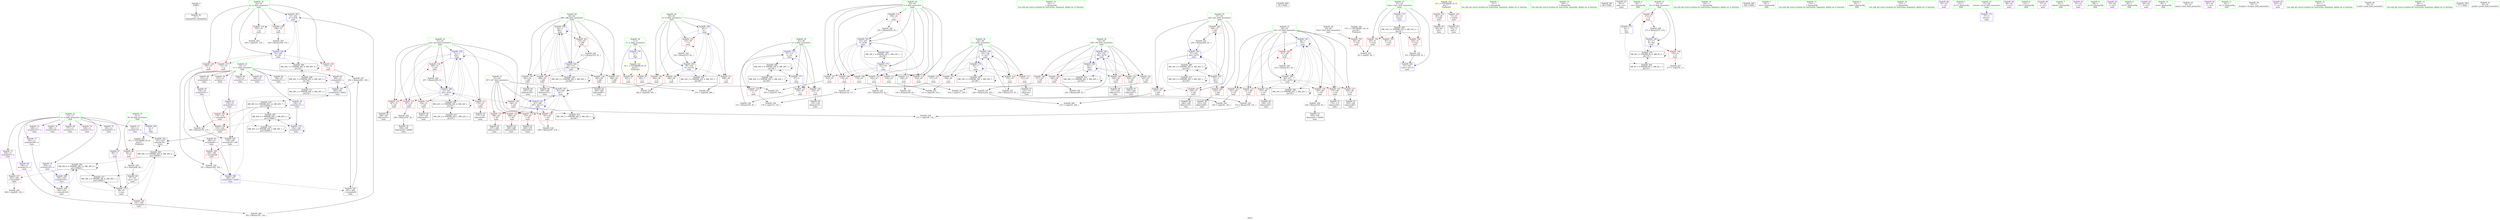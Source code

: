 digraph "SVFG" {
	label="SVFG";

	Node0x55807e6abb30 [shape=record,color=grey,label="{NodeID: 0\nNullPtr}"];
	Node0x55807e6abb30 -> Node0x55807e6afe70[style=solid];
	Node0x55807e6e7640 [shape=record,color=grey,label="{NodeID: 263\n166 = cmp(165, 128, )\n}"];
	Node0x55807e6dfa50 [shape=record,color=blue,label="{NodeID: 180\n45\<--136\ni\<--inc17\nmain\n}"];
	Node0x55807e6dfa50 -> Node0x55807e6d7db0[style=dashed];
	Node0x55807e6dfa50 -> Node0x55807e6dc5c0[style=dashed];
	Node0x55807e6dfa50 -> Node0x55807e6dc690[style=dashed];
	Node0x55807e6dfa50 -> Node0x55807e6dc760[style=dashed];
	Node0x55807e6dfa50 -> Node0x55807e6df710[style=dashed];
	Node0x55807e6dfa50 -> Node0x55807e6dfa50[style=dashed];
	Node0x55807e6dfa50 -> Node0x55807e6fe220[style=dashed];
	Node0x55807e6d6f10 [shape=record,color=red,label="{NodeID: 97\n104\<--7\n\<--L\nmain\n}"];
	Node0x55807e6d6f10 -> Node0x55807e6dc030[style=solid];
	Node0x55807e6ac250 [shape=record,color=green,label="{NodeID: 14\n101\<--1\n\<--dummyObj\nCan only get source location for instruction, argument, global var or function.}"];
	Node0x55807e716a70 [shape=record,color=black,label="{NodeID: 360\n93 = PHI()\n}"];
	Node0x55807e6da700 [shape=record,color=blue,label="{NodeID: 194\n55\<--250\ni58\<--inc79\nmain\n}"];
	Node0x55807e6da700 -> Node0x55807e6dd940[style=dashed];
	Node0x55807e6da700 -> Node0x55807e6dda10[style=dashed];
	Node0x55807e6da700 -> Node0x55807e6ddae0[style=dashed];
	Node0x55807e6da700 -> Node0x55807e6ddbb0[style=dashed];
	Node0x55807e6da700 -> Node0x55807e6ddc80[style=dashed];
	Node0x55807e6da700 -> Node0x55807e6e0270[style=dashed];
	Node0x55807e6da700 -> Node0x55807e6da700[style=dashed];
	Node0x55807e6da700 -> Node0x55807e6ffb20[style=dashed];
	Node0x55807e6d7a70 [shape=record,color=red,label="{NodeID: 111\n149\<--43\n\<--l\nmain\n}"];
	Node0x55807e6d7a70 -> Node0x55807e6e3930[style=solid];
	Node0x55807e6af280 [shape=record,color=green,label="{NodeID: 28\n43\<--44\nl\<--l_field_insensitive\nmain\n}"];
	Node0x55807e6af280 -> Node0x55807e6d7730[style=solid];
	Node0x55807e6af280 -> Node0x55807e6d7800[style=solid];
	Node0x55807e6af280 -> Node0x55807e6d78d0[style=solid];
	Node0x55807e6af280 -> Node0x55807e6d79a0[style=solid];
	Node0x55807e6af280 -> Node0x55807e6d7a70[style=solid];
	Node0x55807e6af280 -> Node0x55807e6d7b40[style=solid];
	Node0x55807e6af280 -> Node0x55807e6d7c10[style=solid];
	Node0x55807e6af280 -> Node0x55807e6d7ce0[style=solid];
	Node0x55807e6af280 -> Node0x55807e6df640[style=solid];
	Node0x55807e6af280 -> Node0x55807e6da7d0[style=solid];
	Node0x55807e6dcd10 [shape=record,color=red,label="{NodeID: 125\n173\<--49\n\<--i19\nmain\n}"];
	Node0x55807e6dcd10 -> Node0x55807e6d80d0[style=solid];
	Node0x55807e6afe70 [shape=record,color=black,label="{NodeID: 42\n2\<--3\ndummyVal\<--dummyVal\n}"];
	Node0x55807e6fd820 [shape=record,color=black,label="{NodeID: 305\nMR_14V_3 = PHI(MR_14V_4, MR_14V_2, )\npts\{42 \}\n}"];
	Node0x55807e6fd820 -> Node0x55807e6d74c0[style=dashed];
	Node0x55807e6fd820 -> Node0x55807e6d7590[style=dashed];
	Node0x55807e6fd820 -> Node0x55807e6d7660[style=dashed];
	Node0x55807e6fd820 -> Node0x55807e6daf20[style=dashed];
	Node0x55807e6dd870 [shape=record,color=red,label="{NodeID: 139\n193\<--53\n\<--p\nmain\n}"];
	Node0x55807e6dd870 -> Node0x55807e6db8b0[style=solid];
	Node0x55807e6d84e0 [shape=record,color=black,label="{NodeID: 56\n199\<--198\nidxprom49\<--add48\nmain\n}"];
	Node0x55807e701e20 [shape=record,color=yellow,style=double,label="{NodeID: 319\n2V_1 = ENCHI(MR_2V_0)\npts\{1 \}\nFun[main]}"];
	Node0x55807e701e20 -> Node0x55807e6d7250[style=dashed];
	Node0x55807e701e20 -> Node0x55807e6d7320[style=dashed];
	Node0x55807e6e3db0 [shape=record,color=grey,label="{NodeID: 236\n131 = Binary(130, 81, )\n}"];
	Node0x55807e6e3db0 -> Node0x55807e6df980[style=solid];
	Node0x55807e6de3d0 [shape=record,color=red,label="{NodeID: 153\n279\<--61\n\<--i87\nmain\n}"];
	Node0x55807e6de3d0 -> Node0x55807e6d88f0[style=solid];
	Node0x55807e6d9040 [shape=record,color=purple,label="{NodeID: 70\n238\<--11\narrayidx72\<--u\nmain\n}"];
	Node0x55807e6dbd30 [shape=record,color=grey,label="{NodeID: 250\n169 = Binary(168, 170, )\n}"];
	Node0x55807e6dbd30 -> Node0x55807e6dfd90[style=solid];
	Node0x55807e6def30 [shape=record,color=red,label="{NodeID: 167\n285\<--284\n\<--arrayidx97\nmain\n}"];
	Node0x55807e6def30 -> Node0x55807e6e6bc0[style=solid];
	Node0x55807e6d9ba0 [shape=record,color=purple,label="{NodeID: 84\n196\<--14\narrayidx47\<--v\nmain\n}"];
	Node0x55807e6ce2d0 [shape=record,color=green,label="{NodeID: 1\n5\<--1\n\<--dummyObj\nCan only get source location for instruction, argument, global var or function.}"];
	Node0x55807e6dfb20 [shape=record,color=blue,label="{NodeID: 181\n49\<--5\ni19\<--\nmain\n}"];
	Node0x55807e6dfb20 -> Node0x55807e6dcaa0[style=dashed];
	Node0x55807e6dfb20 -> Node0x55807e6dcb70[style=dashed];
	Node0x55807e6dfb20 -> Node0x55807e6dcc40[style=dashed];
	Node0x55807e6dfb20 -> Node0x55807e6dcd10[style=dashed];
	Node0x55807e6dfb20 -> Node0x55807e6dcde0[style=dashed];
	Node0x55807e6dfb20 -> Node0x55807e6dceb0[style=dashed];
	Node0x55807e6dfb20 -> Node0x55807e6dcf80[style=dashed];
	Node0x55807e6dfb20 -> Node0x55807e6dfb20[style=dashed];
	Node0x55807e6dfb20 -> Node0x55807e6e01a0[style=dashed];
	Node0x55807e6dfb20 -> Node0x55807e6fec20[style=dashed];
	Node0x55807e6d6fe0 [shape=record,color=red,label="{NodeID: 98\n261\<--7\n\<--L\nmain\n}"];
	Node0x55807e6d6fe0 -> Node0x55807e6e74c0[style=solid];
	Node0x55807e6ac350 [shape=record,color=green,label="{NodeID: 15\n128\<--1\n\<--dummyObj\nCan only get source location for instruction, argument, global var or function.}"];
	Node0x55807e716e40 [shape=record,color=black,label="{NodeID: 361\n89 = PHI()\n}"];
	Node0x55807e6da7d0 [shape=record,color=blue,label="{NodeID: 195\n43\<--255\nl\<--inc82\nmain\n}"];
	Node0x55807e6da7d0 -> Node0x55807e6d7730[style=dashed];
	Node0x55807e6da7d0 -> Node0x55807e6d7800[style=dashed];
	Node0x55807e6da7d0 -> Node0x55807e6d78d0[style=dashed];
	Node0x55807e6da7d0 -> Node0x55807e6d79a0[style=dashed];
	Node0x55807e6da7d0 -> Node0x55807e6d7a70[style=dashed];
	Node0x55807e6da7d0 -> Node0x55807e6d7b40[style=dashed];
	Node0x55807e6da7d0 -> Node0x55807e6d7c10[style=dashed];
	Node0x55807e6da7d0 -> Node0x55807e6d7ce0[style=dashed];
	Node0x55807e6da7d0 -> Node0x55807e6da7d0[style=dashed];
	Node0x55807e6da7d0 -> Node0x55807e6fdd20[style=dashed];
	Node0x55807e6d7b40 [shape=record,color=red,label="{NodeID: 112\n218\<--43\n\<--l\nmain\n}"];
	Node0x55807e6d7b40 -> Node0x55807e6dc1b0[style=solid];
	Node0x55807e6af350 [shape=record,color=green,label="{NodeID: 29\n45\<--46\ni\<--i_field_insensitive\nmain\n}"];
	Node0x55807e6af350 -> Node0x55807e6d7db0[style=solid];
	Node0x55807e6af350 -> Node0x55807e6dc5c0[style=solid];
	Node0x55807e6af350 -> Node0x55807e6dc690[style=solid];
	Node0x55807e6af350 -> Node0x55807e6dc760[style=solid];
	Node0x55807e6af350 -> Node0x55807e6df710[style=solid];
	Node0x55807e6af350 -> Node0x55807e6dfa50[style=solid];
	Node0x55807e6dcde0 [shape=record,color=red,label="{NodeID: 126\n183\<--49\n\<--i19\nmain\n}"];
	Node0x55807e6dcde0 -> Node0x55807e6e43b0[style=solid];
	Node0x55807e6aff70 [shape=record,color=black,label="{NodeID: 43\n36\<--5\nmain_ret\<--\nmain\n}"];
	Node0x55807e6fdd20 [shape=record,color=black,label="{NodeID: 306\nMR_16V_2 = PHI(MR_16V_4, MR_16V_1, )\npts\{44 \}\n}"];
	Node0x55807e6fdd20 -> Node0x55807e6df640[style=dashed];
	Node0x55807e6dd940 [shape=record,color=red,label="{NodeID: 140\n217\<--55\n\<--i58\nmain\n}"];
	Node0x55807e6dd940 -> Node0x55807e6dc1b0[style=solid];
	Node0x55807e6d85b0 [shape=record,color=black,label="{NodeID: 57\n230\<--229\nidxprom67\<--\nmain\n}"];
	Node0x55807e702940 [shape=record,color=yellow,style=double,label="{NodeID: 320\n4V_1 = ENCHI(MR_4V_0)\npts\{6 \}\nFun[main]}"];
	Node0x55807e702940 -> Node0x55807e6d6e40[style=dashed];
	Node0x55807e6e3f30 [shape=record,color=grey,label="{NodeID: 237\n226 = Binary(224, 225, )\n}"];
	Node0x55807e6e3f30 -> Node0x55807e6e71c0[style=solid];
	Node0x55807e6de4a0 [shape=record,color=red,label="{NodeID: 154\n288\<--61\n\<--i87\nmain\n}"];
	Node0x55807e6de4a0 -> Node0x55807e6d8a90[style=solid];
	Node0x55807e6d9110 [shape=record,color=purple,label="{NodeID: 71\n241\<--11\narrayidx74\<--u\nmain\n}"];
	Node0x55807e6d9110 -> Node0x55807e6da560[style=solid];
	Node0x55807e6dbeb0 [shape=record,color=grey,label="{NodeID: 251\n85 = cmp(83, 84, )\n}"];
	Node0x55807e6df000 [shape=record,color=red,label="{NodeID: 168\n302\<--301\n\<--arrayidx108\nmain\n}"];
	Node0x55807e6d9c70 [shape=record,color=purple,label="{NodeID: 85\n200\<--14\narrayidx50\<--v\nmain\n}"];
	Node0x55807e6d9c70 -> Node0x55807e6ded90[style=solid];
	Node0x55807e6d9c70 -> Node0x55807e6e0000[style=solid];
	Node0x55807e6ae920 [shape=record,color=green,label="{NodeID: 2\n16\<--1\n.str\<--dummyObj\nGlob }"];
	Node0x55807e6dfbf0 [shape=record,color=blue,label="{NodeID: 182\n51\<--5\nj24\<--\nmain\n}"];
	Node0x55807e6dfbf0 -> Node0x55807e6dd050[style=dashed];
	Node0x55807e6dfbf0 -> Node0x55807e6dd120[style=dashed];
	Node0x55807e6dfbf0 -> Node0x55807e6dd1f0[style=dashed];
	Node0x55807e6dfbf0 -> Node0x55807e6dd2c0[style=dashed];
	Node0x55807e6dfbf0 -> Node0x55807e6dd390[style=dashed];
	Node0x55807e6dfbf0 -> Node0x55807e6dd460[style=dashed];
	Node0x55807e6dfbf0 -> Node0x55807e6dfbf0[style=dashed];
	Node0x55807e6dfbf0 -> Node0x55807e6e00d0[style=dashed];
	Node0x55807e6dfbf0 -> Node0x55807e6fa620[style=dashed];
	Node0x55807e6d70b0 [shape=record,color=red,label="{NodeID: 99\n272\<--9\n\<--N\nmain\n}"];
	Node0x55807e6d70b0 -> Node0x55807e6dba30[style=solid];
	Node0x55807e6b0b00 [shape=record,color=green,label="{NodeID: 16\n163\<--1\n\<--dummyObj\nCan only get source location for instruction, argument, global var or function.}"];
	Node0x55807e716f40 [shape=record,color=black,label="{NodeID: 362\n304 = PHI()\n}"];
	Node0x55807e6da8a0 [shape=record,color=blue,label="{NodeID: 196\n59\<--5\nk\<--\nmain\n}"];
	Node0x55807e6da8a0 -> Node0x55807e6de090[style=dashed];
	Node0x55807e6da8a0 -> Node0x55807e6de160[style=dashed];
	Node0x55807e6da8a0 -> Node0x55807e6de230[style=dashed];
	Node0x55807e6da8a0 -> Node0x55807e6de300[style=dashed];
	Node0x55807e6da8a0 -> Node0x55807e6dae50[style=dashed];
	Node0x55807e6da8a0 -> Node0x55807e700520[style=dashed];
	Node0x55807e6d7c10 [shape=record,color=red,label="{NodeID: 113\n224\<--43\n\<--l\nmain\n}"];
	Node0x55807e6d7c10 -> Node0x55807e6e3f30[style=solid];
	Node0x55807e6af420 [shape=record,color=green,label="{NodeID: 30\n47\<--48\nj\<--j_field_insensitive\nmain\n}"];
	Node0x55807e6af420 -> Node0x55807e6dc830[style=solid];
	Node0x55807e6af420 -> Node0x55807e6dc900[style=solid];
	Node0x55807e6af420 -> Node0x55807e6dc9d0[style=solid];
	Node0x55807e6af420 -> Node0x55807e6df7e0[style=solid];
	Node0x55807e6af420 -> Node0x55807e6df980[style=solid];
	Node0x55807e6dceb0 [shape=record,color=red,label="{NodeID: 127\n194\<--49\n\<--i19\nmain\n}"];
	Node0x55807e6dceb0 -> Node0x55807e6d8410[style=solid];
	Node0x55807e6b0040 [shape=record,color=black,label="{NodeID: 44\n69\<--66\ncall\<--\nmain\n}"];
	Node0x55807e6fe220 [shape=record,color=black,label="{NodeID: 307\nMR_18V_2 = PHI(MR_18V_3, MR_18V_1, )\npts\{46 \}\n}"];
	Node0x55807e6fe220 -> Node0x55807e6df710[style=dashed];
	Node0x55807e6fe220 -> Node0x55807e6fe220[style=dashed];
	Node0x55807e6dda10 [shape=record,color=red,label="{NodeID: 141\n225\<--55\n\<--i58\nmain\n}"];
	Node0x55807e6dda10 -> Node0x55807e6e3f30[style=solid];
	Node0x55807e6d8680 [shape=record,color=black,label="{NodeID: 58\n233\<--232\nidxprom69\<--\nmain\n}"];
	Node0x55807e702a20 [shape=record,color=yellow,style=double,label="{NodeID: 321\n6V_1 = ENCHI(MR_6V_0)\npts\{8 \}\nFun[main]}"];
	Node0x55807e702a20 -> Node0x55807e6d6f10[style=dashed];
	Node0x55807e702a20 -> Node0x55807e6d6fe0[style=dashed];
	Node0x55807e6e40b0 [shape=record,color=grey,label="{NodeID: 238\n308 = Binary(307, 274, )\n}"];
	Node0x55807e6e40b0 -> Node0x55807e6dacb0[style=solid];
	Node0x55807e6de570 [shape=record,color=red,label="{NodeID: 155\n296\<--61\n\<--i87\nmain\n}"];
	Node0x55807e6de570 -> Node0x55807e6d8c30[style=solid];
	Node0x55807e6d91e0 [shape=record,color=purple,label="{NodeID: 72\n281\<--11\narrayidx95\<--u\nmain\n}"];
	Node0x55807e6dc030 [shape=record,color=grey,label="{NodeID: 252\n105 = cmp(103, 104, )\n}"];
	Node0x55807e6df0d0 [shape=record,color=blue,label="{NodeID: 169\n4\<--5\nB\<--\nGlob }"];
	Node0x55807e6df0d0 -> Node0x55807e702940[style=dashed];
	Node0x55807e6d9d40 [shape=record,color=purple,label="{NodeID: 86\n231\<--14\narrayidx68\<--v\nmain\n}"];
	Node0x55807e6aee60 [shape=record,color=green,label="{NodeID: 3\n18\<--1\n.str.1\<--dummyObj\nGlob }"];
	Node0x55807e6dfcc0 [shape=record,color=blue,label="{NodeID: 183\n53\<--162\np\<--sub34\nmain\n}"];
	Node0x55807e6dfcc0 -> Node0x55807e6dd530[style=dashed];
	Node0x55807e6dfcc0 -> Node0x55807e6dd600[style=dashed];
	Node0x55807e6dfcc0 -> Node0x55807e6dfd90[style=dashed];
	Node0x55807e6dfcc0 -> Node0x55807e6f2020[style=dashed];
	Node0x55807e6d7180 [shape=record,color=red,label="{NodeID: 100\n276\<--9\n\<--N\nmain\n}"];
	Node0x55807e6d7180 -> Node0x55807e6e6d40[style=solid];
	Node0x55807e6b0c00 [shape=record,color=green,label="{NodeID: 17\n170\<--1\n\<--dummyObj\nCan only get source location for instruction, argument, global var or function.}"];
	Node0x55807e6da970 [shape=record,color=blue,label="{NodeID: 197\n61\<--264\ni87\<--\nmain\n}"];
	Node0x55807e6da970 -> Node0x55807e6de3d0[style=dashed];
	Node0x55807e6da970 -> Node0x55807e6de4a0[style=dashed];
	Node0x55807e6da970 -> Node0x55807e6de570[style=dashed];
	Node0x55807e6da970 -> Node0x55807e6de640[style=dashed];
	Node0x55807e6da970 -> Node0x55807e6da970[style=dashed];
	Node0x55807e6da970 -> Node0x55807e6dacb0[style=dashed];
	Node0x55807e6da970 -> Node0x55807e700a20[style=dashed];
	Node0x55807e6d7ce0 [shape=record,color=red,label="{NodeID: 114\n254\<--43\n\<--l\nmain\n}"];
	Node0x55807e6d7ce0 -> Node0x55807e6e4530[style=solid];
	Node0x55807e6af4f0 [shape=record,color=green,label="{NodeID: 31\n49\<--50\ni19\<--i19_field_insensitive\nmain\n}"];
	Node0x55807e6af4f0 -> Node0x55807e6dcaa0[style=solid];
	Node0x55807e6af4f0 -> Node0x55807e6dcb70[style=solid];
	Node0x55807e6af4f0 -> Node0x55807e6dcc40[style=solid];
	Node0x55807e6af4f0 -> Node0x55807e6dcd10[style=solid];
	Node0x55807e6af4f0 -> Node0x55807e6dcde0[style=solid];
	Node0x55807e6af4f0 -> Node0x55807e6dceb0[style=solid];
	Node0x55807e6af4f0 -> Node0x55807e6dcf80[style=solid];
	Node0x55807e6af4f0 -> Node0x55807e6dfb20[style=solid];
	Node0x55807e6af4f0 -> Node0x55807e6e01a0[style=solid];
	Node0x55807e6dcf80 [shape=record,color=red,label="{NodeID: 128\n211\<--49\n\<--i19\nmain\n}"];
	Node0x55807e6dcf80 -> Node0x55807e6e2eb0[style=solid];
	Node0x55807e6b0110 [shape=record,color=black,label="{NodeID: 45\n75\<--72\ncall1\<--\nmain\n}"];
	Node0x55807e6fe720 [shape=record,color=black,label="{NodeID: 308\nMR_20V_2 = PHI(MR_20V_3, MR_20V_1, )\npts\{48 \}\n}"];
	Node0x55807e6fe720 -> Node0x55807e6f7920[style=dashed];
	Node0x55807e6fe720 -> Node0x55807e6fe720[style=dashed];
	Node0x55807e6ddae0 [shape=record,color=red,label="{NodeID: 142\n229\<--55\n\<--i58\nmain\n}"];
	Node0x55807e6ddae0 -> Node0x55807e6d85b0[style=solid];
	Node0x55807e6d8750 [shape=record,color=black,label="{NodeID: 59\n237\<--236\nidxprom71\<--\nmain\n}"];
	Node0x55807e6e4230 [shape=record,color=grey,label="{NodeID: 239\n250 = Binary(249, 81, )\n}"];
	Node0x55807e6e4230 -> Node0x55807e6da700[style=solid];
	Node0x55807e6de640 [shape=record,color=red,label="{NodeID: 156\n307\<--61\n\<--i87\nmain\n}"];
	Node0x55807e6de640 -> Node0x55807e6e40b0[style=solid];
	Node0x55807e6d92b0 [shape=record,color=purple,label="{NodeID: 73\n284\<--11\narrayidx97\<--u\nmain\n}"];
	Node0x55807e6d92b0 -> Node0x55807e6def30[style=solid];
	Node0x55807e6dc1b0 [shape=record,color=grey,label="{NodeID: 253\n219 = cmp(217, 218, )\n}"];
	Node0x55807e6df1d0 [shape=record,color=blue,label="{NodeID: 170\n7\<--5\nL\<--\nGlob }"];
	Node0x55807e6df1d0 -> Node0x55807e702a20[style=dashed];
	Node0x55807e6d9e10 [shape=record,color=purple,label="{NodeID: 87\n234\<--14\narrayidx70\<--v\nmain\n}"];
	Node0x55807e6d9e10 -> Node0x55807e6dee60[style=solid];
	Node0x55807e6aec80 [shape=record,color=green,label="{NodeID: 4\n20\<--1\nstdin\<--dummyObj\nGlob }"];
	Node0x55807e6dfd90 [shape=record,color=blue,label="{NodeID: 184\n53\<--169\np\<--div\nmain\n}"];
	Node0x55807e6dfd90 -> Node0x55807e6dd6d0[style=dashed];
	Node0x55807e6dfd90 -> Node0x55807e6dd7a0[style=dashed];
	Node0x55807e6dfd90 -> Node0x55807e6dd870[style=dashed];
	Node0x55807e6dfd90 -> Node0x55807e6f2020[style=dashed];
	Node0x55807e6d7250 [shape=record,color=red,label="{NodeID: 101\n66\<--20\n\<--stdin\nmain\n}"];
	Node0x55807e6d7250 -> Node0x55807e6b0040[style=solid];
	Node0x55807e6b0d00 [shape=record,color=green,label="{NodeID: 18\n274\<--1\n\<--dummyObj\nCan only get source location for instruction, argument, global var or function.}"];
	Node0x55807e6daa40 [shape=record,color=blue,label="{NodeID: 198\n63\<--5\nj88\<--\nmain\n}"];
	Node0x55807e6daa40 -> Node0x55807e6de710[style=dashed];
	Node0x55807e6daa40 -> Node0x55807e6de7e0[style=dashed];
	Node0x55807e6daa40 -> Node0x55807e6de8b0[style=dashed];
	Node0x55807e6daa40 -> Node0x55807e6de980[style=dashed];
	Node0x55807e6daa40 -> Node0x55807e6dea50[style=dashed];
	Node0x55807e6daa40 -> Node0x55807e6daa40[style=dashed];
	Node0x55807e6daa40 -> Node0x55807e6dad80[style=dashed];
	Node0x55807e6daa40 -> Node0x55807e700f20[style=dashed];
	Node0x55807e6d7db0 [shape=record,color=red,label="{NodeID: 115\n109\<--45\n\<--i\nmain\n}"];
	Node0x55807e6d7db0 -> Node0x55807e6dc4b0[style=solid];
	Node0x55807e6af5c0 [shape=record,color=green,label="{NodeID: 32\n51\<--52\nj24\<--j24_field_insensitive\nmain\n}"];
	Node0x55807e6af5c0 -> Node0x55807e6dd050[style=solid];
	Node0x55807e6af5c0 -> Node0x55807e6dd120[style=solid];
	Node0x55807e6af5c0 -> Node0x55807e6dd1f0[style=solid];
	Node0x55807e6af5c0 -> Node0x55807e6dd2c0[style=solid];
	Node0x55807e6af5c0 -> Node0x55807e6dd390[style=solid];
	Node0x55807e6af5c0 -> Node0x55807e6dd460[style=solid];
	Node0x55807e6af5c0 -> Node0x55807e6dfbf0[style=solid];
	Node0x55807e6af5c0 -> Node0x55807e6e00d0[style=solid];
	Node0x55807e6fa620 [shape=record,color=black,label="{NodeID: 295\nMR_24V_3 = PHI(MR_24V_4, MR_24V_2, )\npts\{52 \}\n}"];
	Node0x55807e6fa620 -> Node0x55807e6dfbf0[style=dashed];
	Node0x55807e6fa620 -> Node0x55807e6fa620[style=dashed];
	Node0x55807e6fa620 -> Node0x55807e6ff120[style=dashed];
	Node0x55807e6dd050 [shape=record,color=red,label="{NodeID: 129\n148\<--51\n\<--j24\nmain\n}"];
	Node0x55807e6dd050 -> Node0x55807e6e6ec0[style=solid];
	Node0x55807e6b01e0 [shape=record,color=black,label="{NodeID: 46\n97\<--95\nconv\<--mul\nmain\n}"];
	Node0x55807e6b01e0 -> Node0x55807e6df570[style=solid];
	Node0x55807e6fec20 [shape=record,color=black,label="{NodeID: 309\nMR_22V_2 = PHI(MR_22V_3, MR_22V_1, )\npts\{50 \}\n}"];
	Node0x55807e6fec20 -> Node0x55807e6dfb20[style=dashed];
	Node0x55807e6fec20 -> Node0x55807e6fec20[style=dashed];
	Node0x55807e6e2eb0 [shape=record,color=grey,label="{NodeID: 226\n212 = Binary(211, 81, )\n}"];
	Node0x55807e6e2eb0 -> Node0x55807e6e01a0[style=solid];
	Node0x55807e6ddbb0 [shape=record,color=red,label="{NodeID: 143\n236\<--55\n\<--i58\nmain\n}"];
	Node0x55807e6ddbb0 -> Node0x55807e6d8750[style=solid];
	Node0x55807e6d8820 [shape=record,color=black,label="{NodeID: 60\n240\<--239\nidxprom73\<--\nmain\n}"];
	Node0x55807e6e43b0 [shape=record,color=grey,label="{NodeID: 240\n184 = Binary(183, 81, )\n}"];
	Node0x55807e6e43b0 -> Node0x55807e6d8270[style=solid];
	Node0x55807e6de710 [shape=record,color=red,label="{NodeID: 157\n268\<--63\n\<--j88\nmain\n}"];
	Node0x55807e6de710 -> Node0x55807e6e7340[style=solid];
	Node0x55807e6d9380 [shape=record,color=purple,label="{NodeID: 74\n290\<--11\narrayidx101\<--u\nmain\n}"];
	Node0x55807e6dc330 [shape=record,color=grey,label="{NodeID: 254\n144 = cmp(141, 143, )\n}"];
	Node0x55807e6df2d0 [shape=record,color=blue,label="{NodeID: 171\n9\<--5\nN\<--\nGlob }"];
	Node0x55807e6df2d0 -> Node0x55807e6fd320[style=dashed];
	Node0x55807e6d9ee0 [shape=record,color=purple,label="{NodeID: 88\n67\<--16\n\<--.str\nmain\n}"];
	Node0x55807e6aed10 [shape=record,color=green,label="{NodeID: 5\n21\<--1\n.str.2\<--dummyObj\nGlob }"];
	Node0x55807e6dfe60 [shape=record,color=blue,label="{NodeID: 185\n178\<--180\narrayidx39\<--add\nmain\n}"];
	Node0x55807e6dfe60 -> Node0x55807e6decc0[style=dashed];
	Node0x55807e6dfe60 -> Node0x55807e6dff30[style=dashed];
	Node0x55807e6d7320 [shape=record,color=red,label="{NodeID: 102\n72\<--25\n\<--stdout\nmain\n}"];
	Node0x55807e6d7320 -> Node0x55807e6b0110[style=solid];
	Node0x55807e6b0e00 [shape=record,color=green,label="{NodeID: 19\n4\<--6\nB\<--B_field_insensitive\nGlob }"];
	Node0x55807e6b0e00 -> Node0x55807e6d6e40[style=solid];
	Node0x55807e6b0e00 -> Node0x55807e6df0d0[style=solid];
	Node0x55807e6dab10 [shape=record,color=blue,label="{NodeID: 199\n9\<--273\nN\<--dec\nmain\n}"];
	Node0x55807e6dab10 -> Node0x55807e6d70b0[style=dashed];
	Node0x55807e6dab10 -> Node0x55807e6d7180[style=dashed];
	Node0x55807e6dab10 -> Node0x55807e6dab10[style=dashed];
	Node0x55807e6dab10 -> Node0x55807e6f4320[style=dashed];
	Node0x55807e6dc5c0 [shape=record,color=red,label="{NodeID: 116\n117\<--45\n\<--i\nmain\n}"];
	Node0x55807e6dc5c0 -> Node0x55807e6e3c30[style=solid];
	Node0x55807e6af690 [shape=record,color=green,label="{NodeID: 33\n53\<--54\np\<--p_field_insensitive\nmain\n}"];
	Node0x55807e6af690 -> Node0x55807e6dd530[style=solid];
	Node0x55807e6af690 -> Node0x55807e6dd600[style=solid];
	Node0x55807e6af690 -> Node0x55807e6dd6d0[style=solid];
	Node0x55807e6af690 -> Node0x55807e6dd7a0[style=solid];
	Node0x55807e6af690 -> Node0x55807e6dd870[style=solid];
	Node0x55807e6af690 -> Node0x55807e6dfcc0[style=solid];
	Node0x55807e6af690 -> Node0x55807e6dfd90[style=solid];
	Node0x55807e6fab20 [shape=record,color=black,label="{NodeID: 296\nMR_26V_3 = PHI(MR_26V_4, MR_26V_2, )\npts\{54 \}\n}"];
	Node0x55807e6fab20 -> Node0x55807e6f2020[style=dashed];
	Node0x55807e6fab20 -> Node0x55807e6fab20[style=dashed];
	Node0x55807e6fab20 -> Node0x55807e6ff620[style=dashed];
	Node0x55807e6dd120 [shape=record,color=red,label="{NodeID: 130\n158\<--51\n\<--j24\nmain\n}"];
	Node0x55807e6dd120 -> Node0x55807e6d8000[style=solid];
	Node0x55807e6d6db0 [shape=record,color=black,label="{NodeID: 47\n122\<--121\nidxprom\<--\nmain\n}"];
	Node0x55807e6ff120 [shape=record,color=black,label="{NodeID: 310\nMR_24V_2 = PHI(MR_24V_3, MR_24V_1, )\npts\{52 \}\n}"];
	Node0x55807e6ff120 -> Node0x55807e6fa620[style=dashed];
	Node0x55807e6e3030 [shape=record,color=grey,label="{NodeID: 227\n180 = Binary(179, 172, )\n}"];
	Node0x55807e6e3030 -> Node0x55807e6dfe60[style=solid];
	Node0x55807e6ddc80 [shape=record,color=red,label="{NodeID: 144\n249\<--55\n\<--i58\nmain\n}"];
	Node0x55807e6ddc80 -> Node0x55807e6e4230[style=solid];
	Node0x55807e6d88f0 [shape=record,color=black,label="{NodeID: 61\n280\<--279\nidxprom94\<--\nmain\n}"];
	Node0x55807e702cc0 [shape=record,color=yellow,style=double,label="{NodeID: 324\n12V_1 = ENCHI(MR_12V_0)\npts\{40 \}\nFun[main]}"];
	Node0x55807e702cc0 -> Node0x55807e6d73f0[style=dashed];
	Node0x55807e6e4530 [shape=record,color=grey,label="{NodeID: 241\n255 = Binary(254, 81, )\n}"];
	Node0x55807e6e4530 -> Node0x55807e6da7d0[style=solid];
	Node0x55807e6de7e0 [shape=record,color=red,label="{NodeID: 158\n282\<--63\n\<--j88\nmain\n}"];
	Node0x55807e6de7e0 -> Node0x55807e6d89c0[style=solid];
	Node0x55807e6d9450 [shape=record,color=purple,label="{NodeID: 75\n293\<--11\narrayidx103\<--u\nmain\n}"];
	Node0x55807e6d9450 -> Node0x55807e6dabe0[style=solid];
	Node0x55807e6dc4b0 [shape=record,color=grey,label="{NodeID: 255\n111 = cmp(109, 110, )\n}"];
	Node0x55807e6df3d0 [shape=record,color=blue,label="{NodeID: 172\n37\<--5\nretval\<--\nmain\n}"];
	Node0x55807e6d9fb0 [shape=record,color=purple,label="{NodeID: 89\n68\<--18\n\<--.str.1\nmain\n}"];
	Node0x55807e6d6490 [shape=record,color=green,label="{NodeID: 6\n23\<--1\n.str.3\<--dummyObj\nGlob }"];
	Node0x55807e6f2020 [shape=record,color=black,label="{NodeID: 269\nMR_26V_5 = PHI(MR_26V_8, MR_26V_4, )\npts\{54 \}\n}"];
	Node0x55807e6f2020 -> Node0x55807e6dfcc0[style=dashed];
	Node0x55807e6f2020 -> Node0x55807e6f2020[style=dashed];
	Node0x55807e6f2020 -> Node0x55807e6fab20[style=dashed];
	Node0x55807e6dff30 [shape=record,color=blue,label="{NodeID: 186\n189\<--191\narrayidx44\<--add45\nmain\n}"];
	Node0x55807e6dff30 -> Node0x55807e6ded90[style=dashed];
	Node0x55807e6dff30 -> Node0x55807e6e0000[style=dashed];
	Node0x55807e6d73f0 [shape=record,color=red,label="{NodeID: 103\n84\<--39\n\<--Test\nmain\n}"];
	Node0x55807e6d73f0 -> Node0x55807e6dbeb0[style=solid];
	Node0x55807e6b0f00 [shape=record,color=green,label="{NodeID: 20\n7\<--8\nL\<--L_field_insensitive\nGlob }"];
	Node0x55807e6b0f00 -> Node0x55807e6d6f10[style=solid];
	Node0x55807e6b0f00 -> Node0x55807e6d6fe0[style=solid];
	Node0x55807e6b0f00 -> Node0x55807e6df1d0[style=solid];
	Node0x55807e6dabe0 [shape=record,color=blue,label="{NodeID: 200\n293\<--163\narrayidx103\<--\nmain\n}"];
	Node0x55807e6dabe0 -> Node0x55807e6df000[style=dashed];
	Node0x55807e6dabe0 -> Node0x55807e6f6f20[style=dashed];
	Node0x55807e6dc690 [shape=record,color=red,label="{NodeID: 117\n121\<--45\n\<--i\nmain\n}"];
	Node0x55807e6dc690 -> Node0x55807e6d6db0[style=solid];
	Node0x55807e6af760 [shape=record,color=green,label="{NodeID: 34\n55\<--56\ni58\<--i58_field_insensitive\nmain\n}"];
	Node0x55807e6af760 -> Node0x55807e6dd940[style=solid];
	Node0x55807e6af760 -> Node0x55807e6dda10[style=solid];
	Node0x55807e6af760 -> Node0x55807e6ddae0[style=solid];
	Node0x55807e6af760 -> Node0x55807e6ddbb0[style=solid];
	Node0x55807e6af760 -> Node0x55807e6ddc80[style=solid];
	Node0x55807e6af760 -> Node0x55807e6e0270[style=solid];
	Node0x55807e6af760 -> Node0x55807e6da700[style=solid];
	Node0x55807e6dd1f0 [shape=record,color=red,label="{NodeID: 131\n176\<--51\n\<--j24\nmain\n}"];
	Node0x55807e6dd1f0 -> Node0x55807e6d81a0[style=solid];
	Node0x55807e6d7e60 [shape=record,color=black,label="{NodeID: 48\n125\<--124\nidxprom14\<--\nmain\n}"];
	Node0x55807e6ff620 [shape=record,color=black,label="{NodeID: 311\nMR_26V_2 = PHI(MR_26V_3, MR_26V_1, )\npts\{54 \}\n}"];
	Node0x55807e6ff620 -> Node0x55807e6fab20[style=dashed];
	Node0x55807e6e31b0 [shape=record,color=grey,label="{NodeID: 228\n143 = Binary(142, 81, )\n}"];
	Node0x55807e6e31b0 -> Node0x55807e6dc330[style=solid];
	Node0x55807e6ddd50 [shape=record,color=red,label="{NodeID: 145\n223\<--57\n\<--j62\nmain\n}"];
	Node0x55807e6ddd50 -> Node0x55807e6e71c0[style=solid];
	Node0x55807e6d89c0 [shape=record,color=black,label="{NodeID: 62\n283\<--282\nidxprom96\<--\nmain\n}"];
	Node0x55807e6e46b0 [shape=record,color=grey,label="{NodeID: 242\n316 = Binary(315, 81, )\n}"];
	Node0x55807e6e46b0 -> Node0x55807e6dae50[style=solid];
	Node0x55807e6de8b0 [shape=record,color=red,label="{NodeID: 159\n291\<--63\n\<--j88\nmain\n}"];
	Node0x55807e6de8b0 -> Node0x55807e6d8b60[style=solid];
	Node0x55807e6d9520 [shape=record,color=purple,label="{NodeID: 76\n298\<--11\narrayidx106\<--u\nmain\n}"];
	Node0x55807e6e6bc0 [shape=record,color=grey,label="{NodeID: 256\n286 = cmp(285, 163, )\n}"];
	Node0x55807e6df4a0 [shape=record,color=blue,label="{NodeID: 173\n41\<--81\nCase\<--\nmain\n}"];
	Node0x55807e6df4a0 -> Node0x55807e6fd820[style=dashed];
	Node0x55807e6da080 [shape=record,color=purple,label="{NodeID: 90\n73\<--21\n\<--.str.2\nmain\n}"];
	Node0x55807e6d6520 [shape=record,color=green,label="{NodeID: 7\n25\<--1\nstdout\<--dummyObj\nGlob }"];
	Node0x55807e6f2520 [shape=record,color=black,label="{NodeID: 270\nMR_40V_8 = PHI(MR_40V_12, MR_40V_7, )\npts\{150000 \}\n}"];
	Node0x55807e6f2520 -> Node0x55807e6debf0[style=dashed];
	Node0x55807e6f2520 -> Node0x55807e6dee60[style=dashed];
	Node0x55807e6f2520 -> Node0x55807e6dfe60[style=dashed];
	Node0x55807e6f2520 -> Node0x55807e6f2520[style=dashed];
	Node0x55807e6f2520 -> Node0x55807e6f7e20[style=dashed];
	Node0x55807e6f2520 -> Node0x55807e701920[style=dashed];
	Node0x55807e6e0000 [shape=record,color=blue,label="{NodeID: 187\n200\<--202\narrayidx50\<--add51\nmain\n}"];
	Node0x55807e6e0000 -> Node0x55807e6f2520[style=dashed];
	Node0x55807e6d74c0 [shape=record,color=red,label="{NodeID: 104\n83\<--41\n\<--Case\nmain\n}"];
	Node0x55807e6d74c0 -> Node0x55807e6dbeb0[style=solid];
	Node0x55807e6b1000 [shape=record,color=green,label="{NodeID: 21\n9\<--10\nN\<--N_field_insensitive\nGlob }"];
	Node0x55807e6b1000 -> Node0x55807e6d70b0[style=solid];
	Node0x55807e6b1000 -> Node0x55807e6d7180[style=solid];
	Node0x55807e6b1000 -> Node0x55807e6df2d0[style=solid];
	Node0x55807e6b1000 -> Node0x55807e6dab10[style=solid];
	Node0x55807e6f6f20 [shape=record,color=black,label="{NodeID: 284\nMR_38V_9 = PHI(MR_38V_12, MR_38V_8, )\npts\{130000 \}\n}"];
	Node0x55807e6f6f20 -> Node0x55807e6def30[style=dashed];
	Node0x55807e6f6f20 -> Node0x55807e6df000[style=dashed];
	Node0x55807e6f6f20 -> Node0x55807e6dabe0[style=dashed];
	Node0x55807e6f6f20 -> Node0x55807e6f6f20[style=dashed];
	Node0x55807e6f6f20 -> Node0x55807e701420[style=dashed];
	Node0x55807e6dacb0 [shape=record,color=blue,label="{NodeID: 201\n61\<--308\ni87\<--dec112\nmain\n}"];
	Node0x55807e6dacb0 -> Node0x55807e6de3d0[style=dashed];
	Node0x55807e6dacb0 -> Node0x55807e6de4a0[style=dashed];
	Node0x55807e6dacb0 -> Node0x55807e6de570[style=dashed];
	Node0x55807e6dacb0 -> Node0x55807e6de640[style=dashed];
	Node0x55807e6dacb0 -> Node0x55807e6da970[style=dashed];
	Node0x55807e6dacb0 -> Node0x55807e6dacb0[style=dashed];
	Node0x55807e6dacb0 -> Node0x55807e700a20[style=dashed];
	Node0x55807e6dc760 [shape=record,color=red,label="{NodeID: 118\n135\<--45\n\<--i\nmain\n}"];
	Node0x55807e6dc760 -> Node0x55807e6e3630[style=solid];
	Node0x55807e6af830 [shape=record,color=green,label="{NodeID: 35\n57\<--58\nj62\<--j62_field_insensitive\nmain\n}"];
	Node0x55807e6af830 -> Node0x55807e6ddd50[style=solid];
	Node0x55807e6af830 -> Node0x55807e6dde20[style=solid];
	Node0x55807e6af830 -> Node0x55807e6ddef0[style=solid];
	Node0x55807e6af830 -> Node0x55807e6ddfc0[style=solid];
	Node0x55807e6af830 -> Node0x55807e6e0340[style=solid];
	Node0x55807e6af830 -> Node0x55807e6da630[style=solid];
	Node0x55807e6dd2c0 [shape=record,color=red,label="{NodeID: 132\n187\<--51\n\<--j24\nmain\n}"];
	Node0x55807e6dd2c0 -> Node0x55807e6d8340[style=solid];
	Node0x55807e6d7f30 [shape=record,color=black,label="{NodeID: 49\n156\<--155\nidxprom30\<--\nmain\n}"];
	Node0x55807e6ffb20 [shape=record,color=black,label="{NodeID: 312\nMR_28V_2 = PHI(MR_28V_3, MR_28V_1, )\npts\{56 \}\n}"];
	Node0x55807e6ffb20 -> Node0x55807e6e0270[style=dashed];
	Node0x55807e6ffb20 -> Node0x55807e6ffb20[style=dashed];
	Node0x55807e6e3330 [shape=record,color=grey,label="{NodeID: 229\n95 = Binary(94, 96, )\n}"];
	Node0x55807e6e3330 -> Node0x55807e6b01e0[style=solid];
	Node0x55807e6dde20 [shape=record,color=red,label="{NodeID: 146\n232\<--57\n\<--j62\nmain\n}"];
	Node0x55807e6dde20 -> Node0x55807e6d8680[style=solid];
	Node0x55807e6d8a90 [shape=record,color=black,label="{NodeID: 63\n289\<--288\nidxprom100\<--\nmain\n}"];
	Node0x55807e6e4830 [shape=record,color=grey,label="{NodeID: 243\n245 = Binary(244, 81, )\n}"];
	Node0x55807e6e4830 -> Node0x55807e6da630[style=solid];
	Node0x55807e6de980 [shape=record,color=red,label="{NodeID: 160\n299\<--63\n\<--j88\nmain\n}"];
	Node0x55807e6de980 -> Node0x55807e6d8d00[style=solid];
	Node0x55807e6d95f0 [shape=record,color=purple,label="{NodeID: 77\n301\<--11\narrayidx108\<--u\nmain\n}"];
	Node0x55807e6d95f0 -> Node0x55807e6df000[style=solid];
	Node0x55807e6e6d40 [shape=record,color=grey,label="{NodeID: 257\n277 = cmp(276, 5, )\n}"];
	Node0x55807e6df570 [shape=record,color=blue,label="{NodeID: 174\n98\<--97\n\<--conv\nmain\n}"];
	Node0x55807e6df570 -> Node0x55807e6deb20[style=dashed];
	Node0x55807e6df570 -> Node0x55807e6f6f20[style=dashed];
	Node0x55807e6df570 -> Node0x55807e6f8d20[style=dashed];
	Node0x55807e6df570 -> Node0x55807e701420[style=dashed];
	Node0x55807e6da150 [shape=record,color=purple,label="{NodeID: 91\n74\<--23\n\<--.str.3\nmain\n}"];
	Node0x55807e6aea40 [shape=record,color=green,label="{NodeID: 8\n26\<--1\n.str.4\<--dummyObj\nGlob }"];
	Node0x55807e6e00d0 [shape=record,color=blue,label="{NodeID: 188\n51\<--207\nj24\<--inc53\nmain\n}"];
	Node0x55807e6e00d0 -> Node0x55807e6dd050[style=dashed];
	Node0x55807e6e00d0 -> Node0x55807e6dd120[style=dashed];
	Node0x55807e6e00d0 -> Node0x55807e6dd1f0[style=dashed];
	Node0x55807e6e00d0 -> Node0x55807e6dd2c0[style=dashed];
	Node0x55807e6e00d0 -> Node0x55807e6dd390[style=dashed];
	Node0x55807e6e00d0 -> Node0x55807e6dd460[style=dashed];
	Node0x55807e6e00d0 -> Node0x55807e6dfbf0[style=dashed];
	Node0x55807e6e00d0 -> Node0x55807e6e00d0[style=dashed];
	Node0x55807e6e00d0 -> Node0x55807e6fa620[style=dashed];
	Node0x55807e6d7590 [shape=record,color=red,label="{NodeID: 105\n87\<--41\n\<--Case\nmain\n}"];
	Node0x55807e6b1100 [shape=record,color=green,label="{NodeID: 22\n11\<--13\nu\<--u_field_insensitive\nGlob }"];
	Node0x55807e6b1100 -> Node0x55807e6d8dd0[style=solid];
	Node0x55807e6b1100 -> Node0x55807e6d8ea0[style=solid];
	Node0x55807e6b1100 -> Node0x55807e6d8f70[style=solid];
	Node0x55807e6b1100 -> Node0x55807e6d9040[style=solid];
	Node0x55807e6b1100 -> Node0x55807e6d9110[style=solid];
	Node0x55807e6b1100 -> Node0x55807e6d91e0[style=solid];
	Node0x55807e6b1100 -> Node0x55807e6d92b0[style=solid];
	Node0x55807e6b1100 -> Node0x55807e6d9380[style=solid];
	Node0x55807e6b1100 -> Node0x55807e6d9450[style=solid];
	Node0x55807e6b1100 -> Node0x55807e6d9520[style=solid];
	Node0x55807e6b1100 -> Node0x55807e6d95f0[style=solid];
	Node0x55807e6dad80 [shape=record,color=blue,label="{NodeID: 202\n63\<--311\nj88\<--inc113\nmain\n}"];
	Node0x55807e6dad80 -> Node0x55807e6de710[style=dashed];
	Node0x55807e6dad80 -> Node0x55807e6de7e0[style=dashed];
	Node0x55807e6dad80 -> Node0x55807e6de8b0[style=dashed];
	Node0x55807e6dad80 -> Node0x55807e6de980[style=dashed];
	Node0x55807e6dad80 -> Node0x55807e6dea50[style=dashed];
	Node0x55807e6dad80 -> Node0x55807e6daa40[style=dashed];
	Node0x55807e6dad80 -> Node0x55807e6dad80[style=dashed];
	Node0x55807e6dad80 -> Node0x55807e700f20[style=dashed];
	Node0x55807e6dc830 [shape=record,color=red,label="{NodeID: 119\n115\<--47\n\<--j\nmain\n}"];
	Node0x55807e6dc830 -> Node0x55807e6e7040[style=solid];
	Node0x55807e6af900 [shape=record,color=green,label="{NodeID: 36\n59\<--60\nk\<--k_field_insensitive\nmain\n}"];
	Node0x55807e6af900 -> Node0x55807e6de090[style=solid];
	Node0x55807e6af900 -> Node0x55807e6de160[style=solid];
	Node0x55807e6af900 -> Node0x55807e6de230[style=solid];
	Node0x55807e6af900 -> Node0x55807e6de300[style=solid];
	Node0x55807e6af900 -> Node0x55807e6da8a0[style=solid];
	Node0x55807e6af900 -> Node0x55807e6dae50[style=solid];
	Node0x55807e6dd390 [shape=record,color=red,label="{NodeID: 133\n197\<--51\n\<--j24\nmain\n}"];
	Node0x55807e6dd390 -> Node0x55807e6db5b0[style=solid];
	Node0x55807e6d8000 [shape=record,color=black,label="{NodeID: 50\n159\<--158\nidxprom32\<--\nmain\n}"];
	Node0x55807e700020 [shape=record,color=black,label="{NodeID: 313\nMR_30V_2 = PHI(MR_30V_3, MR_30V_1, )\npts\{58 \}\n}"];
	Node0x55807e700020 -> Node0x55807e6f8820[style=dashed];
	Node0x55807e700020 -> Node0x55807e700020[style=dashed];
	Node0x55807e6e34b0 [shape=record,color=grey,label="{NodeID: 230\n321 = Binary(320, 81, )\n}"];
	Node0x55807e6e34b0 -> Node0x55807e6daf20[style=solid];
	Node0x55807e6ddef0 [shape=record,color=red,label="{NodeID: 147\n239\<--57\n\<--j62\nmain\n}"];
	Node0x55807e6ddef0 -> Node0x55807e6d8820[style=solid];
	Node0x55807e6d8b60 [shape=record,color=black,label="{NodeID: 64\n292\<--291\nidxprom102\<--\nmain\n}"];
	Node0x55807e6e49b0 [shape=record,color=grey,label="{NodeID: 244\n311 = Binary(310, 81, )\n}"];
	Node0x55807e6e49b0 -> Node0x55807e6dad80[style=solid];
	Node0x55807e6dea50 [shape=record,color=red,label="{NodeID: 161\n310\<--63\n\<--j88\nmain\n}"];
	Node0x55807e6dea50 -> Node0x55807e6e49b0[style=solid];
	Node0x55807e6d96c0 [shape=record,color=purple,label="{NodeID: 78\n123\<--14\narrayidx\<--v\nmain\n}"];
	Node0x55807e6e6ec0 [shape=record,color=grey,label="{NodeID: 258\n153 = cmp(148, 152, )\n}"];
	Node0x55807e6df640 [shape=record,color=blue,label="{NodeID: 175\n43\<--101\nl\<--\nmain\n}"];
	Node0x55807e6df640 -> Node0x55807e6d7730[style=dashed];
	Node0x55807e6df640 -> Node0x55807e6d7800[style=dashed];
	Node0x55807e6df640 -> Node0x55807e6d78d0[style=dashed];
	Node0x55807e6df640 -> Node0x55807e6d79a0[style=dashed];
	Node0x55807e6df640 -> Node0x55807e6d7a70[style=dashed];
	Node0x55807e6df640 -> Node0x55807e6d7b40[style=dashed];
	Node0x55807e6df640 -> Node0x55807e6d7c10[style=dashed];
	Node0x55807e6df640 -> Node0x55807e6d7ce0[style=dashed];
	Node0x55807e6df640 -> Node0x55807e6da7d0[style=dashed];
	Node0x55807e6df640 -> Node0x55807e6fdd20[style=dashed];
	Node0x55807e6da220 [shape=record,color=purple,label="{NodeID: 92\n76\<--26\n\<--.str.4\nmain\n}"];
	Node0x55807e6aead0 [shape=record,color=green,label="{NodeID: 9\n28\<--1\n.str.5\<--dummyObj\nGlob }"];
	Node0x55807e6e01a0 [shape=record,color=blue,label="{NodeID: 189\n49\<--212\ni19\<--inc56\nmain\n}"];
	Node0x55807e6e01a0 -> Node0x55807e6dcaa0[style=dashed];
	Node0x55807e6e01a0 -> Node0x55807e6dcb70[style=dashed];
	Node0x55807e6e01a0 -> Node0x55807e6dcc40[style=dashed];
	Node0x55807e6e01a0 -> Node0x55807e6dcd10[style=dashed];
	Node0x55807e6e01a0 -> Node0x55807e6dcde0[style=dashed];
	Node0x55807e6e01a0 -> Node0x55807e6dceb0[style=dashed];
	Node0x55807e6e01a0 -> Node0x55807e6dcf80[style=dashed];
	Node0x55807e6e01a0 -> Node0x55807e6dfb20[style=dashed];
	Node0x55807e6e01a0 -> Node0x55807e6e01a0[style=dashed];
	Node0x55807e6e01a0 -> Node0x55807e6fec20[style=dashed];
	Node0x55807e6d7660 [shape=record,color=red,label="{NodeID: 106\n320\<--41\n\<--Case\nmain\n}"];
	Node0x55807e6d7660 -> Node0x55807e6e34b0[style=solid];
	Node0x55807e6b1200 [shape=record,color=green,label="{NodeID: 23\n14\<--15\nv\<--v_field_insensitive\nGlob }"];
	Node0x55807e6b1200 -> Node0x55807e6d96c0[style=solid];
	Node0x55807e6b1200 -> Node0x55807e6d9790[style=solid];
	Node0x55807e6b1200 -> Node0x55807e6d9860[style=solid];
	Node0x55807e6b1200 -> Node0x55807e6d9930[style=solid];
	Node0x55807e6b1200 -> Node0x55807e6d9a00[style=solid];
	Node0x55807e6b1200 -> Node0x55807e6d9ad0[style=solid];
	Node0x55807e6b1200 -> Node0x55807e6d9ba0[style=solid];
	Node0x55807e6b1200 -> Node0x55807e6d9c70[style=solid];
	Node0x55807e6b1200 -> Node0x55807e6d9d40[style=solid];
	Node0x55807e6b1200 -> Node0x55807e6d9e10[style=solid];
	Node0x55807e6f7920 [shape=record,color=black,label="{NodeID: 286\nMR_20V_4 = PHI(MR_20V_6, MR_20V_3, )\npts\{48 \}\n}"];
	Node0x55807e6f7920 -> Node0x55807e6df7e0[style=dashed];
	Node0x55807e6f7920 -> Node0x55807e6f7920[style=dashed];
	Node0x55807e6f7920 -> Node0x55807e6fe720[style=dashed];
	Node0x55807e6dae50 [shape=record,color=blue,label="{NodeID: 203\n59\<--316\nk\<--inc116\nmain\n}"];
	Node0x55807e6dae50 -> Node0x55807e6de090[style=dashed];
	Node0x55807e6dae50 -> Node0x55807e6de160[style=dashed];
	Node0x55807e6dae50 -> Node0x55807e6de230[style=dashed];
	Node0x55807e6dae50 -> Node0x55807e6de300[style=dashed];
	Node0x55807e6dae50 -> Node0x55807e6dae50[style=dashed];
	Node0x55807e6dae50 -> Node0x55807e700520[style=dashed];
	Node0x55807e6dc900 [shape=record,color=red,label="{NodeID: 120\n124\<--47\n\<--j\nmain\n}"];
	Node0x55807e6dc900 -> Node0x55807e6d7e60[style=solid];
	Node0x55807e6af9d0 [shape=record,color=green,label="{NodeID: 37\n61\<--62\ni87\<--i87_field_insensitive\nmain\n}"];
	Node0x55807e6af9d0 -> Node0x55807e6de3d0[style=solid];
	Node0x55807e6af9d0 -> Node0x55807e6de4a0[style=solid];
	Node0x55807e6af9d0 -> Node0x55807e6de570[style=solid];
	Node0x55807e6af9d0 -> Node0x55807e6de640[style=solid];
	Node0x55807e6af9d0 -> Node0x55807e6da970[style=solid];
	Node0x55807e6af9d0 -> Node0x55807e6dacb0[style=solid];
	Node0x55807e6dd460 [shape=record,color=red,label="{NodeID: 134\n206\<--51\n\<--j24\nmain\n}"];
	Node0x55807e6dd460 -> Node0x55807e6dbbb0[style=solid];
	Node0x55807e6d80d0 [shape=record,color=black,label="{NodeID: 51\n174\<--173\nidxprom36\<--\nmain\n}"];
	Node0x55807e700520 [shape=record,color=black,label="{NodeID: 314\nMR_32V_2 = PHI(MR_32V_4, MR_32V_1, )\npts\{60 \}\n}"];
	Node0x55807e700520 -> Node0x55807e6da8a0[style=dashed];
	Node0x55807e6e3630 [shape=record,color=grey,label="{NodeID: 231\n136 = Binary(135, 81, )\n}"];
	Node0x55807e6e3630 -> Node0x55807e6dfa50[style=solid];
	Node0x55807e6ddfc0 [shape=record,color=red,label="{NodeID: 148\n244\<--57\n\<--j62\nmain\n}"];
	Node0x55807e6ddfc0 -> Node0x55807e6e4830[style=solid];
	Node0x55807e6d8c30 [shape=record,color=black,label="{NodeID: 65\n297\<--296\nidxprom105\<--\nmain\n}"];
	Node0x55807e6db5b0 [shape=record,color=grey,label="{NodeID: 245\n198 = Binary(197, 81, )\n}"];
	Node0x55807e6db5b0 -> Node0x55807e6d84e0[style=solid];
	Node0x55807e6deb20 [shape=record,color=red,label="{NodeID: 162\n161\<--160\n\<--arrayidx33\nmain\n}"];
	Node0x55807e6deb20 -> Node0x55807e6db730[style=solid];
	Node0x55807e6d9790 [shape=record,color=purple,label="{NodeID: 79\n126\<--14\narrayidx15\<--v\nmain\n}"];
	Node0x55807e6d9790 -> Node0x55807e6df8b0[style=solid];
	Node0x55807e6e7040 [shape=record,color=grey,label="{NodeID: 259\n119 = cmp(115, 118, )\n}"];
	Node0x55807e6df710 [shape=record,color=blue,label="{NodeID: 176\n45\<--5\ni\<--\nmain\n}"];
	Node0x55807e6df710 -> Node0x55807e6d7db0[style=dashed];
	Node0x55807e6df710 -> Node0x55807e6dc5c0[style=dashed];
	Node0x55807e6df710 -> Node0x55807e6dc690[style=dashed];
	Node0x55807e6df710 -> Node0x55807e6dc760[style=dashed];
	Node0x55807e6df710 -> Node0x55807e6df710[style=dashed];
	Node0x55807e6df710 -> Node0x55807e6dfa50[style=dashed];
	Node0x55807e6df710 -> Node0x55807e6fe220[style=dashed];
	Node0x55807e6da2f0 [shape=record,color=purple,label="{NodeID: 93\n88\<--28\n\<--.str.5\nmain\n}"];
	Node0x55807e6d67d0 [shape=record,color=green,label="{NodeID: 10\n30\<--1\n.str.6\<--dummyObj\nGlob }"];
	Node0x55807e6e0270 [shape=record,color=blue,label="{NodeID: 190\n55\<--5\ni58\<--\nmain\n}"];
	Node0x55807e6e0270 -> Node0x55807e6dd940[style=dashed];
	Node0x55807e6e0270 -> Node0x55807e6dda10[style=dashed];
	Node0x55807e6e0270 -> Node0x55807e6ddae0[style=dashed];
	Node0x55807e6e0270 -> Node0x55807e6ddbb0[style=dashed];
	Node0x55807e6e0270 -> Node0x55807e6ddc80[style=dashed];
	Node0x55807e6e0270 -> Node0x55807e6e0270[style=dashed];
	Node0x55807e6e0270 -> Node0x55807e6da700[style=dashed];
	Node0x55807e6e0270 -> Node0x55807e6ffb20[style=dashed];
	Node0x55807e6d7730 [shape=record,color=red,label="{NodeID: 107\n103\<--43\n\<--l\nmain\n}"];
	Node0x55807e6d7730 -> Node0x55807e6dc030[style=solid];
	Node0x55807e6b1300 [shape=record,color=green,label="{NodeID: 24\n34\<--35\nmain\<--main_field_insensitive\n}"];
	Node0x55807e6f7e20 [shape=record,color=black,label="{NodeID: 287\nMR_40V_4 = PHI(MR_40V_5, MR_40V_3, )\npts\{150000 \}\n}"];
	Node0x55807e6f7e20 -> Node0x55807e6dee60[style=dashed];
	Node0x55807e6f7e20 -> Node0x55807e6df8b0[style=dashed];
	Node0x55807e6f7e20 -> Node0x55807e6f2520[style=dashed];
	Node0x55807e6f7e20 -> Node0x55807e6f7e20[style=dashed];
	Node0x55807e6f7e20 -> Node0x55807e701920[style=dashed];
	Node0x55807e6daf20 [shape=record,color=blue,label="{NodeID: 204\n41\<--321\nCase\<--inc119\nmain\n}"];
	Node0x55807e6daf20 -> Node0x55807e6fd820[style=dashed];
	Node0x55807e6dc9d0 [shape=record,color=red,label="{NodeID: 121\n130\<--47\n\<--j\nmain\n}"];
	Node0x55807e6dc9d0 -> Node0x55807e6e3db0[style=solid];
	Node0x55807e6afaa0 [shape=record,color=green,label="{NodeID: 38\n63\<--64\nj88\<--j88_field_insensitive\nmain\n}"];
	Node0x55807e6afaa0 -> Node0x55807e6de710[style=solid];
	Node0x55807e6afaa0 -> Node0x55807e6de7e0[style=solid];
	Node0x55807e6afaa0 -> Node0x55807e6de8b0[style=solid];
	Node0x55807e6afaa0 -> Node0x55807e6de980[style=solid];
	Node0x55807e6afaa0 -> Node0x55807e6dea50[style=solid];
	Node0x55807e6afaa0 -> Node0x55807e6daa40[style=solid];
	Node0x55807e6afaa0 -> Node0x55807e6dad80[style=solid];
	Node0x55807e6dd530 [shape=record,color=red,label="{NodeID: 135\n165\<--53\n\<--p\nmain\n}"];
	Node0x55807e6dd530 -> Node0x55807e6e7640[style=solid];
	Node0x55807e6d81a0 [shape=record,color=black,label="{NodeID: 52\n177\<--176\nidxprom38\<--\nmain\n}"];
	Node0x55807e700a20 [shape=record,color=black,label="{NodeID: 315\nMR_34V_2 = PHI(MR_34V_3, MR_34V_1, )\npts\{62 \}\n}"];
	Node0x55807e700a20 -> Node0x55807e6da970[style=dashed];
	Node0x55807e700a20 -> Node0x55807e700a20[style=dashed];
	Node0x55807e6e37b0 [shape=record,color=grey,label="{NodeID: 232\n152 = Binary(150, 151, )\n}"];
	Node0x55807e6e37b0 -> Node0x55807e6e6ec0[style=solid];
	Node0x55807e6de090 [shape=record,color=red,label="{NodeID: 149\n260\<--59\n\<--k\nmain\n}"];
	Node0x55807e6de090 -> Node0x55807e6e74c0[style=solid];
	Node0x55807e6d8d00 [shape=record,color=black,label="{NodeID: 66\n300\<--299\nidxprom107\<--\nmain\n}"];
	Node0x55807e6db730 [shape=record,color=grey,label="{NodeID: 246\n162 = Binary(161, 163, )\n}"];
	Node0x55807e6db730 -> Node0x55807e6dfcc0[style=solid];
	Node0x55807e6debf0 [shape=record,color=red,label="{NodeID: 163\n179\<--178\n\<--arrayidx39\nmain\n}"];
	Node0x55807e6debf0 -> Node0x55807e6e3030[style=solid];
	Node0x55807e6d9860 [shape=record,color=purple,label="{NodeID: 80\n175\<--14\narrayidx37\<--v\nmain\n}"];
	Node0x55807e6e71c0 [shape=record,color=grey,label="{NodeID: 260\n227 = cmp(223, 226, )\n}"];
	Node0x55807e6df7e0 [shape=record,color=blue,label="{NodeID: 177\n47\<--5\nj\<--\nmain\n}"];
	Node0x55807e6df7e0 -> Node0x55807e6dc830[style=dashed];
	Node0x55807e6df7e0 -> Node0x55807e6dc900[style=dashed];
	Node0x55807e6df7e0 -> Node0x55807e6dc9d0[style=dashed];
	Node0x55807e6df7e0 -> Node0x55807e6df980[style=dashed];
	Node0x55807e6df7e0 -> Node0x55807e6f7920[style=dashed];
	Node0x55807e6da3c0 [shape=record,color=purple,label="{NodeID: 94\n92\<--30\n\<--.str.6\nmain\n}"];
	Node0x55807e6d68a0 [shape=record,color=green,label="{NodeID: 11\n32\<--1\n.str.7\<--dummyObj\nGlob }"];
	Node0x55807e6e0340 [shape=record,color=blue,label="{NodeID: 191\n57\<--5\nj62\<--\nmain\n}"];
	Node0x55807e6e0340 -> Node0x55807e6ddd50[style=dashed];
	Node0x55807e6e0340 -> Node0x55807e6dde20[style=dashed];
	Node0x55807e6e0340 -> Node0x55807e6ddef0[style=dashed];
	Node0x55807e6e0340 -> Node0x55807e6ddfc0[style=dashed];
	Node0x55807e6e0340 -> Node0x55807e6da630[style=dashed];
	Node0x55807e6e0340 -> Node0x55807e6f8820[style=dashed];
	Node0x55807e6d7800 [shape=record,color=red,label="{NodeID: 108\n110\<--43\n\<--l\nmain\n}"];
	Node0x55807e6d7800 -> Node0x55807e6dc4b0[style=solid];
	Node0x55807e6af010 [shape=record,color=green,label="{NodeID: 25\n37\<--38\nretval\<--retval_field_insensitive\nmain\n}"];
	Node0x55807e6af010 -> Node0x55807e6df3d0[style=solid];
	Node0x55807e6dcaa0 [shape=record,color=red,label="{NodeID: 122\n141\<--49\n\<--i19\nmain\n}"];
	Node0x55807e6dcaa0 -> Node0x55807e6dc330[style=solid];
	Node0x55807e6afb70 [shape=record,color=green,label="{NodeID: 39\n70\<--71\nfreopen\<--freopen_field_insensitive\n}"];
	Node0x55807e6dd600 [shape=record,color=red,label="{NodeID: 136\n168\<--53\n\<--p\nmain\n}"];
	Node0x55807e6dd600 -> Node0x55807e6dbd30[style=solid];
	Node0x55807e6d8270 [shape=record,color=black,label="{NodeID: 53\n185\<--184\nidxprom41\<--add40\nmain\n}"];
	Node0x55807e700f20 [shape=record,color=black,label="{NodeID: 316\nMR_36V_2 = PHI(MR_36V_3, MR_36V_1, )\npts\{64 \}\n}"];
	Node0x55807e700f20 -> Node0x55807e6daa40[style=dashed];
	Node0x55807e700f20 -> Node0x55807e700f20[style=dashed];
	Node0x55807e6e3930 [shape=record,color=grey,label="{NodeID: 233\n150 = Binary(149, 81, )\n}"];
	Node0x55807e6e3930 -> Node0x55807e6e37b0[style=solid];
	Node0x55807e6de160 [shape=record,color=red,label="{NodeID: 150\n264\<--59\n\<--k\nmain\n}"];
	Node0x55807e6de160 -> Node0x55807e6da970[style=solid];
	Node0x55807e6d8dd0 [shape=record,color=purple,label="{NodeID: 67\n98\<--11\n\<--u\nmain\n}"];
	Node0x55807e6d8dd0 -> Node0x55807e6df570[style=solid];
	Node0x55807e6db8b0 [shape=record,color=grey,label="{NodeID: 247\n202 = Binary(201, 193, )\n}"];
	Node0x55807e6db8b0 -> Node0x55807e6e0000[style=solid];
	Node0x55807e6decc0 [shape=record,color=red,label="{NodeID: 164\n190\<--189\n\<--arrayidx44\nmain\n}"];
	Node0x55807e6decc0 -> Node0x55807e6e3ab0[style=solid];
	Node0x55807e6d9930 [shape=record,color=purple,label="{NodeID: 81\n178\<--14\narrayidx39\<--v\nmain\n}"];
	Node0x55807e6d9930 -> Node0x55807e6debf0[style=solid];
	Node0x55807e6d9930 -> Node0x55807e6dfe60[style=solid];
	Node0x55807e6e7340 [shape=record,color=grey,label="{NodeID: 261\n270 = cmp(268, 269, )\n}"];
	Node0x55807e6df8b0 [shape=record,color=blue,label="{NodeID: 178\n126\<--128\narrayidx15\<--\nmain\n}"];
	Node0x55807e6df8b0 -> Node0x55807e6df8b0[style=dashed];
	Node0x55807e6df8b0 -> Node0x55807e6f7e20[style=dashed];
	Node0x55807e6da490 [shape=record,color=purple,label="{NodeID: 95\n303\<--32\n\<--.str.7\nmain\n}"];
	Node0x55807e6d6970 [shape=record,color=green,label="{NodeID: 12\n81\<--1\n\<--dummyObj\nCan only get source location for instruction, argument, global var or function.}"];
	Node0x55807e6da560 [shape=record,color=blue,label="{NodeID: 192\n241\<--235\narrayidx74\<--\nmain\n}"];
	Node0x55807e6da560 -> Node0x55807e6da560[style=dashed];
	Node0x55807e6da560 -> Node0x55807e6f8d20[style=dashed];
	Node0x55807e6d78d0 [shape=record,color=red,label="{NodeID: 109\n116\<--43\n\<--l\nmain\n}"];
	Node0x55807e6d78d0 -> Node0x55807e6e3c30[style=solid];
	Node0x55807e6af0e0 [shape=record,color=green,label="{NodeID: 26\n39\<--40\nTest\<--Test_field_insensitive\nmain\n}"];
	Node0x55807e6af0e0 -> Node0x55807e6d73f0[style=solid];
	Node0x55807e6f8820 [shape=record,color=black,label="{NodeID: 289\nMR_30V_4 = PHI(MR_30V_6, MR_30V_3, )\npts\{58 \}\n}"];
	Node0x55807e6f8820 -> Node0x55807e6e0340[style=dashed];
	Node0x55807e6f8820 -> Node0x55807e6f8820[style=dashed];
	Node0x55807e6f8820 -> Node0x55807e700020[style=dashed];
	Node0x55807e6dcb70 [shape=record,color=red,label="{NodeID: 123\n151\<--49\n\<--i19\nmain\n}"];
	Node0x55807e6dcb70 -> Node0x55807e6e37b0[style=solid];
	Node0x55807e6afc70 [shape=record,color=green,label="{NodeID: 40\n78\<--79\nscanf\<--scanf_field_insensitive\n}"];
	Node0x55807e6dd6d0 [shape=record,color=red,label="{NodeID: 137\n172\<--53\n\<--p\nmain\n}"];
	Node0x55807e6dd6d0 -> Node0x55807e6e3030[style=solid];
	Node0x55807e6d8340 [shape=record,color=black,label="{NodeID: 54\n188\<--187\nidxprom43\<--\nmain\n}"];
	Node0x55807e701420 [shape=record,color=black,label="{NodeID: 317\nMR_38V_2 = PHI(MR_38V_8, MR_38V_1, )\npts\{130000 \}\n}"];
	Node0x55807e701420 -> Node0x55807e6df570[style=dashed];
	Node0x55807e6e3ab0 [shape=record,color=grey,label="{NodeID: 234\n191 = Binary(190, 182, )\n}"];
	Node0x55807e6e3ab0 -> Node0x55807e6dff30[style=solid];
	Node0x55807e6de230 [shape=record,color=red,label="{NodeID: 151\n269\<--59\n\<--k\nmain\n}"];
	Node0x55807e6de230 -> Node0x55807e6e7340[style=solid];
	Node0x55807e6d8ea0 [shape=record,color=purple,label="{NodeID: 68\n157\<--11\narrayidx31\<--u\nmain\n}"];
	Node0x55807e6dba30 [shape=record,color=grey,label="{NodeID: 248\n273 = Binary(272, 274, )\n}"];
	Node0x55807e6dba30 -> Node0x55807e6dab10[style=solid];
	Node0x55807e6ded90 [shape=record,color=red,label="{NodeID: 165\n201\<--200\n\<--arrayidx50\nmain\n}"];
	Node0x55807e6ded90 -> Node0x55807e6db8b0[style=solid];
	Node0x55807e6d9a00 [shape=record,color=purple,label="{NodeID: 82\n186\<--14\narrayidx42\<--v\nmain\n}"];
	Node0x55807e6e74c0 [shape=record,color=grey,label="{NodeID: 262\n262 = cmp(260, 261, )\n}"];
	Node0x55807e6df980 [shape=record,color=blue,label="{NodeID: 179\n47\<--131\nj\<--inc\nmain\n}"];
	Node0x55807e6df980 -> Node0x55807e6dc830[style=dashed];
	Node0x55807e6df980 -> Node0x55807e6dc900[style=dashed];
	Node0x55807e6df980 -> Node0x55807e6dc9d0[style=dashed];
	Node0x55807e6df980 -> Node0x55807e6df980[style=dashed];
	Node0x55807e6df980 -> Node0x55807e6f7920[style=dashed];
	Node0x55807e6d6e40 [shape=record,color=red,label="{NodeID: 96\n94\<--4\n\<--B\nmain\n}"];
	Node0x55807e6d6e40 -> Node0x55807e6e3330[style=solid];
	Node0x55807e6ac150 [shape=record,color=green,label="{NodeID: 13\n96\<--1\n\<--dummyObj\nCan only get source location for instruction, argument, global var or function.}"];
	Node0x55807e716970 [shape=record,color=black,label="{NodeID: 359\n77 = PHI()\n}"];
	Node0x55807e6f4320 [shape=record,color=black,label="{NodeID: 276\nMR_8V_3 = PHI(MR_8V_4, MR_8V_2, )\npts\{10 \}\n}"];
	Node0x55807e6f4320 -> Node0x55807e6d70b0[style=dashed];
	Node0x55807e6f4320 -> Node0x55807e6dab10[style=dashed];
	Node0x55807e6f4320 -> Node0x55807e6f4320[style=dashed];
	Node0x55807e6f4320 -> Node0x55807e6fd320[style=dashed];
	Node0x55807e6da630 [shape=record,color=blue,label="{NodeID: 193\n57\<--245\nj62\<--inc76\nmain\n}"];
	Node0x55807e6da630 -> Node0x55807e6ddd50[style=dashed];
	Node0x55807e6da630 -> Node0x55807e6dde20[style=dashed];
	Node0x55807e6da630 -> Node0x55807e6ddef0[style=dashed];
	Node0x55807e6da630 -> Node0x55807e6ddfc0[style=dashed];
	Node0x55807e6da630 -> Node0x55807e6da630[style=dashed];
	Node0x55807e6da630 -> Node0x55807e6f8820[style=dashed];
	Node0x55807e6d79a0 [shape=record,color=red,label="{NodeID: 110\n142\<--43\n\<--l\nmain\n}"];
	Node0x55807e6d79a0 -> Node0x55807e6e31b0[style=solid];
	Node0x55807e6af1b0 [shape=record,color=green,label="{NodeID: 27\n41\<--42\nCase\<--Case_field_insensitive\nmain\n}"];
	Node0x55807e6af1b0 -> Node0x55807e6d74c0[style=solid];
	Node0x55807e6af1b0 -> Node0x55807e6d7590[style=solid];
	Node0x55807e6af1b0 -> Node0x55807e6d7660[style=solid];
	Node0x55807e6af1b0 -> Node0x55807e6df4a0[style=solid];
	Node0x55807e6af1b0 -> Node0x55807e6daf20[style=solid];
	Node0x55807e6f8d20 [shape=record,color=black,label="{NodeID: 290\nMR_38V_5 = PHI(MR_38V_6, MR_38V_4, )\npts\{130000 \}\n}"];
	Node0x55807e6f8d20 -> Node0x55807e6deb20[style=dashed];
	Node0x55807e6f8d20 -> Node0x55807e6da560[style=dashed];
	Node0x55807e6f8d20 -> Node0x55807e6f6f20[style=dashed];
	Node0x55807e6f8d20 -> Node0x55807e6f8d20[style=dashed];
	Node0x55807e6f8d20 -> Node0x55807e701420[style=dashed];
	Node0x55807e6dcc40 [shape=record,color=red,label="{NodeID: 124\n155\<--49\n\<--i19\nmain\n}"];
	Node0x55807e6dcc40 -> Node0x55807e6d7f30[style=solid];
	Node0x55807e6afd70 [shape=record,color=green,label="{NodeID: 41\n90\<--91\nprintf\<--printf_field_insensitive\n}"];
	Node0x55807e6fd320 [shape=record,color=black,label="{NodeID: 304\nMR_8V_2 = PHI(MR_8V_3, MR_8V_1, )\npts\{10 \}\n}"];
	Node0x55807e6fd320 -> Node0x55807e6f4320[style=dashed];
	Node0x55807e6dd7a0 [shape=record,color=red,label="{NodeID: 138\n182\<--53\n\<--p\nmain\n}"];
	Node0x55807e6dd7a0 -> Node0x55807e6e3ab0[style=solid];
	Node0x55807e6d8410 [shape=record,color=black,label="{NodeID: 55\n195\<--194\nidxprom46\<--\nmain\n}"];
	Node0x55807e701920 [shape=record,color=black,label="{NodeID: 318\nMR_40V_2 = PHI(MR_40V_3, MR_40V_1, )\npts\{150000 \}\n}"];
	Node0x55807e701920 -> Node0x55807e6f7e20[style=dashed];
	Node0x55807e701920 -> Node0x55807e701920[style=dashed];
	Node0x55807e6e3c30 [shape=record,color=grey,label="{NodeID: 235\n118 = Binary(116, 117, )\n}"];
	Node0x55807e6e3c30 -> Node0x55807e6e7040[style=solid];
	Node0x55807e6de300 [shape=record,color=red,label="{NodeID: 152\n315\<--59\n\<--k\nmain\n}"];
	Node0x55807e6de300 -> Node0x55807e6e46b0[style=solid];
	Node0x55807e6d8f70 [shape=record,color=purple,label="{NodeID: 69\n160\<--11\narrayidx33\<--u\nmain\n}"];
	Node0x55807e6d8f70 -> Node0x55807e6deb20[style=solid];
	Node0x55807e6dbbb0 [shape=record,color=grey,label="{NodeID: 249\n207 = Binary(206, 81, )\n}"];
	Node0x55807e6dbbb0 -> Node0x55807e6e00d0[style=solid];
	Node0x55807e6dee60 [shape=record,color=red,label="{NodeID: 166\n235\<--234\n\<--arrayidx70\nmain\n}"];
	Node0x55807e6dee60 -> Node0x55807e6da560[style=solid];
	Node0x55807e6d9ad0 [shape=record,color=purple,label="{NodeID: 83\n189\<--14\narrayidx44\<--v\nmain\n}"];
	Node0x55807e6d9ad0 -> Node0x55807e6decc0[style=solid];
	Node0x55807e6d9ad0 -> Node0x55807e6dff30[style=solid];
}
